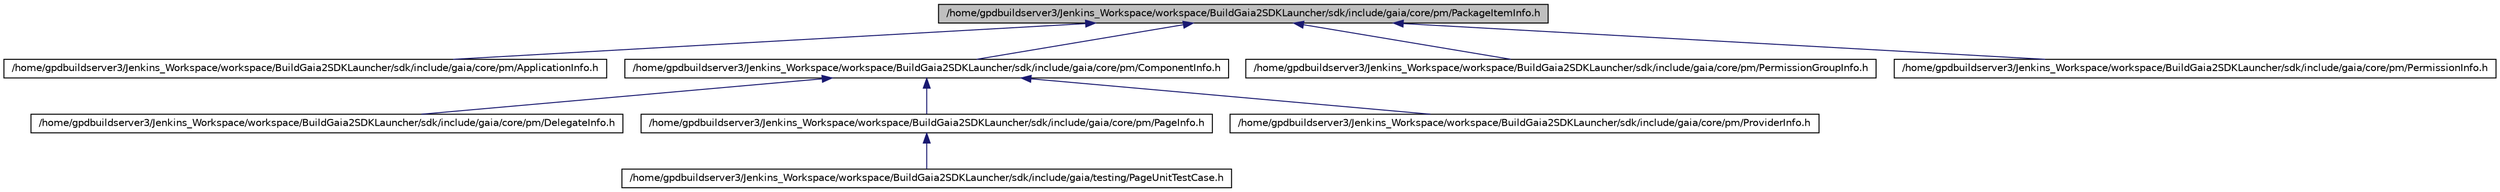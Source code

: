 digraph G
{
  edge [fontname="Helvetica",fontsize="10",labelfontname="Helvetica",labelfontsize="10"];
  node [fontname="Helvetica",fontsize="10",shape=record];
  Node1 [label="/home/gpdbuildserver3/Jenkins_Workspace/workspace/BuildGaia2SDKLauncher/sdk/include/gaia/core/pm/PackageItemInfo.h",height=0.2,width=0.4,color="black", fillcolor="grey75", style="filled" fontcolor="black"];
  Node1 -> Node2 [dir=back,color="midnightblue",fontsize="10",style="solid",fontname="Helvetica"];
  Node2 [label="/home/gpdbuildserver3/Jenkins_Workspace/workspace/BuildGaia2SDKLauncher/sdk/include/gaia/core/pm/ApplicationInfo.h",height=0.2,width=0.4,color="black", fillcolor="white", style="filled",URL="$d0/d27/_application_info_8h.html"];
  Node1 -> Node3 [dir=back,color="midnightblue",fontsize="10",style="solid",fontname="Helvetica"];
  Node3 [label="/home/gpdbuildserver3/Jenkins_Workspace/workspace/BuildGaia2SDKLauncher/sdk/include/gaia/core/pm/ComponentInfo.h",height=0.2,width=0.4,color="black", fillcolor="white", style="filled",URL="$d5/d6f/_component_info_8h.html"];
  Node3 -> Node4 [dir=back,color="midnightblue",fontsize="10",style="solid",fontname="Helvetica"];
  Node4 [label="/home/gpdbuildserver3/Jenkins_Workspace/workspace/BuildGaia2SDKLauncher/sdk/include/gaia/core/pm/DelegateInfo.h",height=0.2,width=0.4,color="black", fillcolor="white", style="filled",URL="$db/d07/_delegate_info_8h.html"];
  Node3 -> Node5 [dir=back,color="midnightblue",fontsize="10",style="solid",fontname="Helvetica"];
  Node5 [label="/home/gpdbuildserver3/Jenkins_Workspace/workspace/BuildGaia2SDKLauncher/sdk/include/gaia/core/pm/PageInfo.h",height=0.2,width=0.4,color="black", fillcolor="white", style="filled",URL="$d7/dbc/_page_info_8h.html"];
  Node5 -> Node6 [dir=back,color="midnightblue",fontsize="10",style="solid",fontname="Helvetica"];
  Node6 [label="/home/gpdbuildserver3/Jenkins_Workspace/workspace/BuildGaia2SDKLauncher/sdk/include/gaia/testing/PageUnitTestCase.h",height=0.2,width=0.4,color="black", fillcolor="white", style="filled",URL="$db/deb/_page_unit_test_case_8h.html"];
  Node3 -> Node7 [dir=back,color="midnightblue",fontsize="10",style="solid",fontname="Helvetica"];
  Node7 [label="/home/gpdbuildserver3/Jenkins_Workspace/workspace/BuildGaia2SDKLauncher/sdk/include/gaia/core/pm/ProviderInfo.h",height=0.2,width=0.4,color="black", fillcolor="white", style="filled",URL="$d0/d00/_provider_info_8h.html"];
  Node1 -> Node8 [dir=back,color="midnightblue",fontsize="10",style="solid",fontname="Helvetica"];
  Node8 [label="/home/gpdbuildserver3/Jenkins_Workspace/workspace/BuildGaia2SDKLauncher/sdk/include/gaia/core/pm/PermissionGroupInfo.h",height=0.2,width=0.4,color="black", fillcolor="white", style="filled",URL="$d1/dfc/_permission_group_info_8h.html"];
  Node1 -> Node9 [dir=back,color="midnightblue",fontsize="10",style="solid",fontname="Helvetica"];
  Node9 [label="/home/gpdbuildserver3/Jenkins_Workspace/workspace/BuildGaia2SDKLauncher/sdk/include/gaia/core/pm/PermissionInfo.h",height=0.2,width=0.4,color="black", fillcolor="white", style="filled",URL="$d4/dd5/_permission_info_8h.html"];
}
